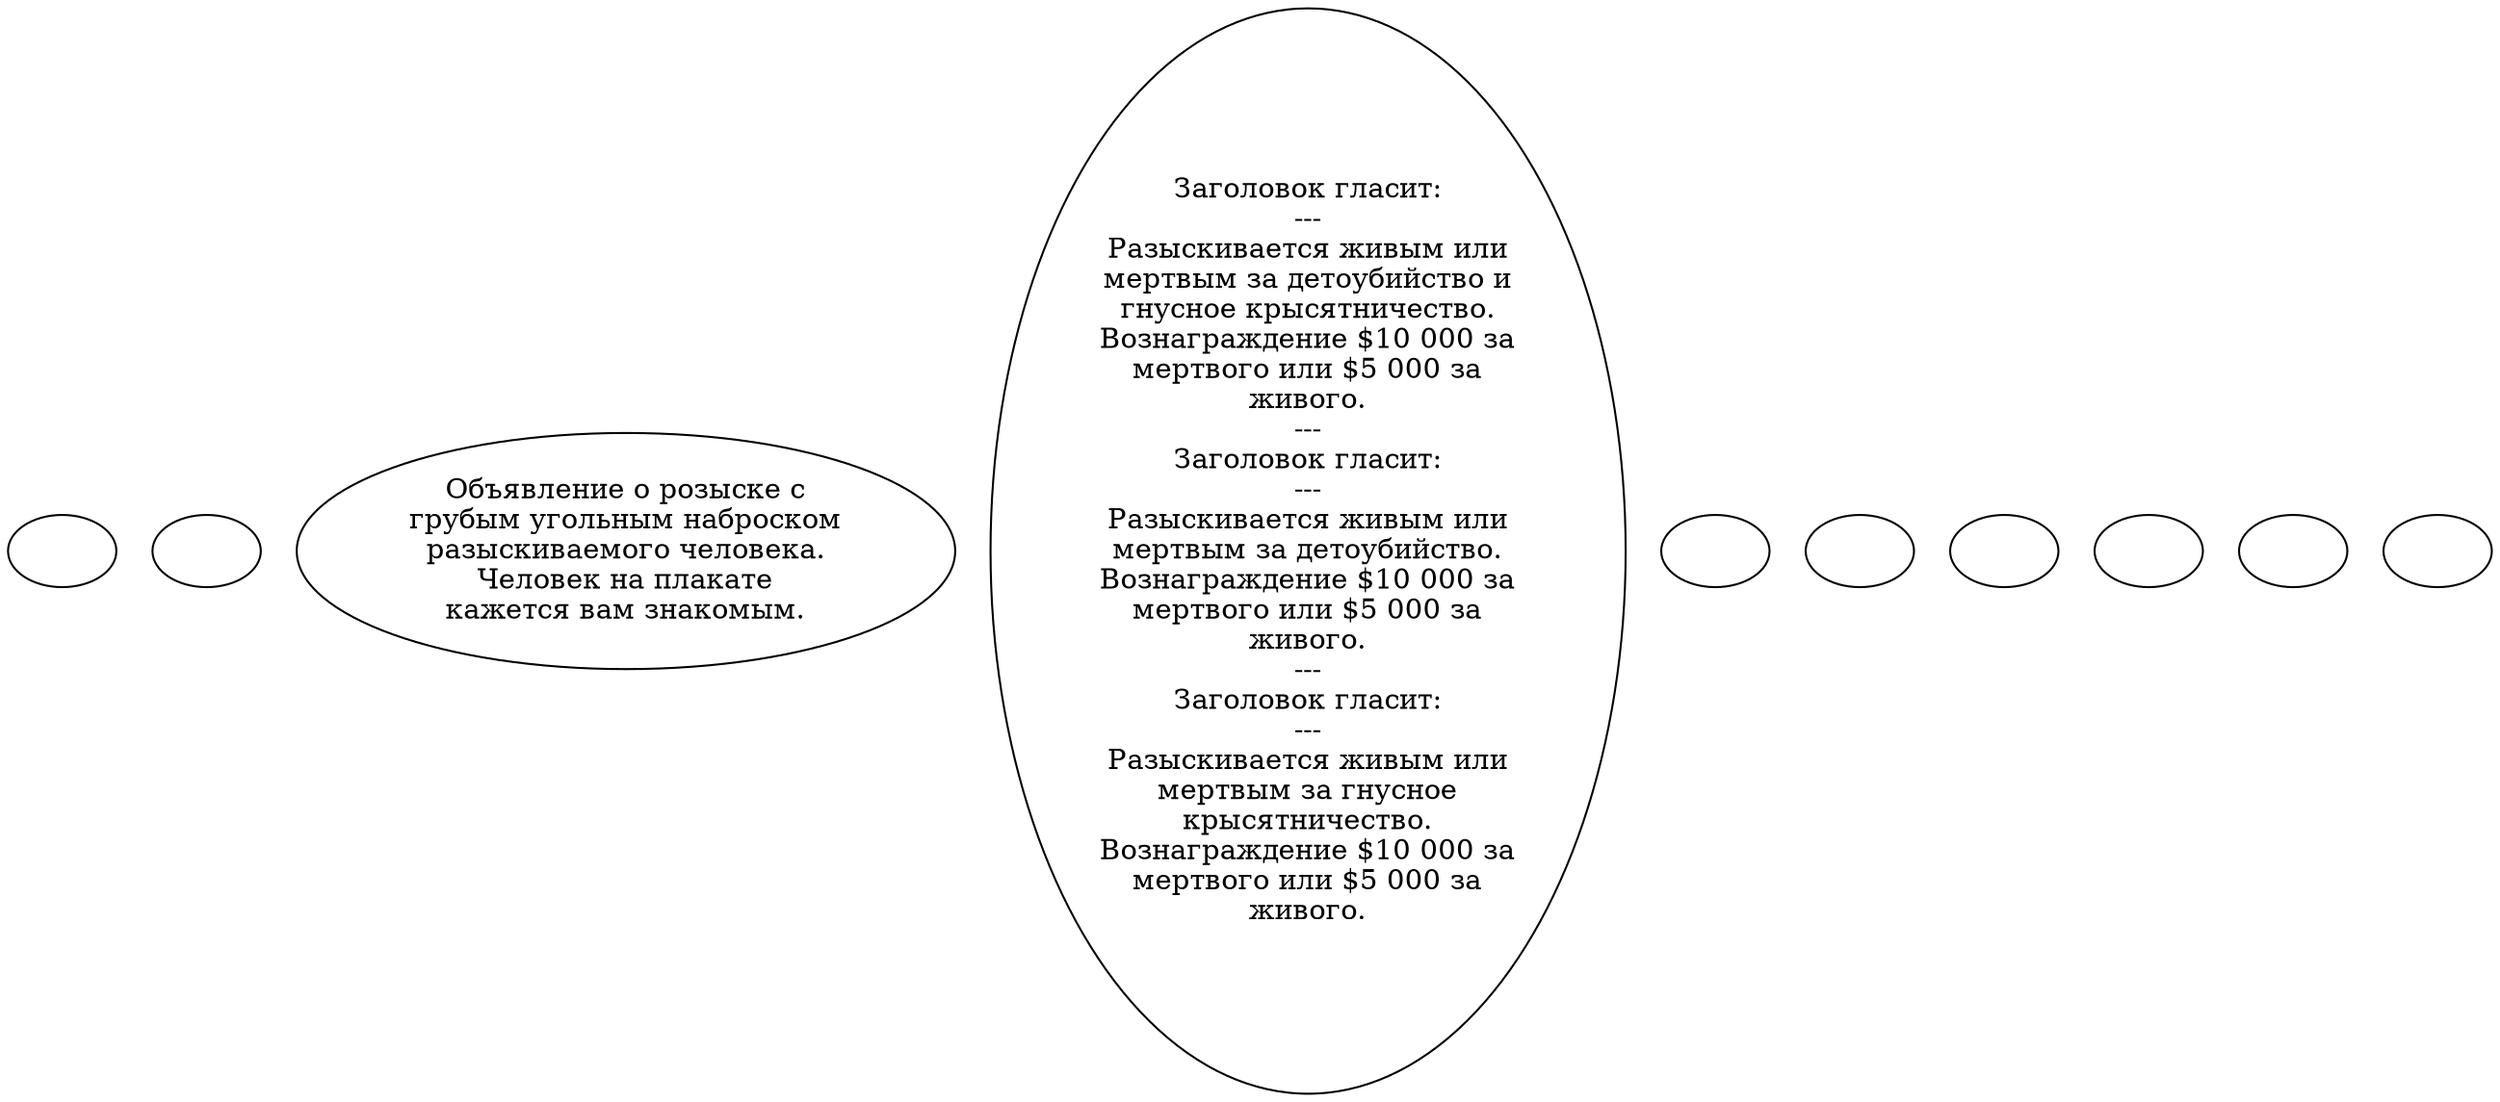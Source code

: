 digraph zswsign {
  "start" [style=filled       fillcolor="#FFFFFF"       color="#000000"]
  "start" [label=""]
  "use_p_proc" [style=filled       fillcolor="#FFFFFF"       color="#000000"]
  "use_p_proc" [label=""]
  "look_at_p_proc" [style=filled       fillcolor="#FFFFFF"       color="#000000"]
  "look_at_p_proc" [label="Объявление о розыске с\nгрубым угольным наброском\nразыскиваемого человека.\nЧеловек на плакате\nкажется вам знакомым."]
  "description_p_proc" [style=filled       fillcolor="#FFFFFF"       color="#000000"]
  "description_p_proc" [label="Заголовок гласит:\n---\nРазыскивается живым или\nмертвым за детоубийство и\nгнусное крысятничество.\nВознаграждение $10 000 за\nмертвого или $5 000 за\nживого.\n---\nЗаголовок гласит:\n---\nРазыскивается живым или\nмертвым за детоубийство.\nВознаграждение $10 000 за\nмертвого или $5 000 за\nживого.\n---\nЗаголовок гласит:\n---\nРазыскивается живым или\nмертвым за гнусное\nкрысятничество.\nВознаграждение $10 000 за\nмертвого или $5 000 за\nживого."]
  "use_skill_on_p_proc" [style=filled       fillcolor="#FFFFFF"       color="#000000"]
  "use_skill_on_p_proc" [label=""]
  "use_obj_on_p_proc" [style=filled       fillcolor="#FFFFFF"       color="#000000"]
  "use_obj_on_p_proc" [label=""]
  "damage_p_proc" [style=filled       fillcolor="#FFFFFF"       color="#000000"]
  "damage_p_proc" [label=""]
  "map_enter_p_proc" [style=filled       fillcolor="#FFFFFF"       color="#000000"]
  "map_enter_p_proc" [label=""]
  "map_update_p_proc" [style=filled       fillcolor="#FFFFFF"       color="#000000"]
  "map_update_p_proc" [label=""]
  "timed_event_p_proc" [style=filled       fillcolor="#FFFFFF"       color="#000000"]
  "timed_event_p_proc" [label=""]
}